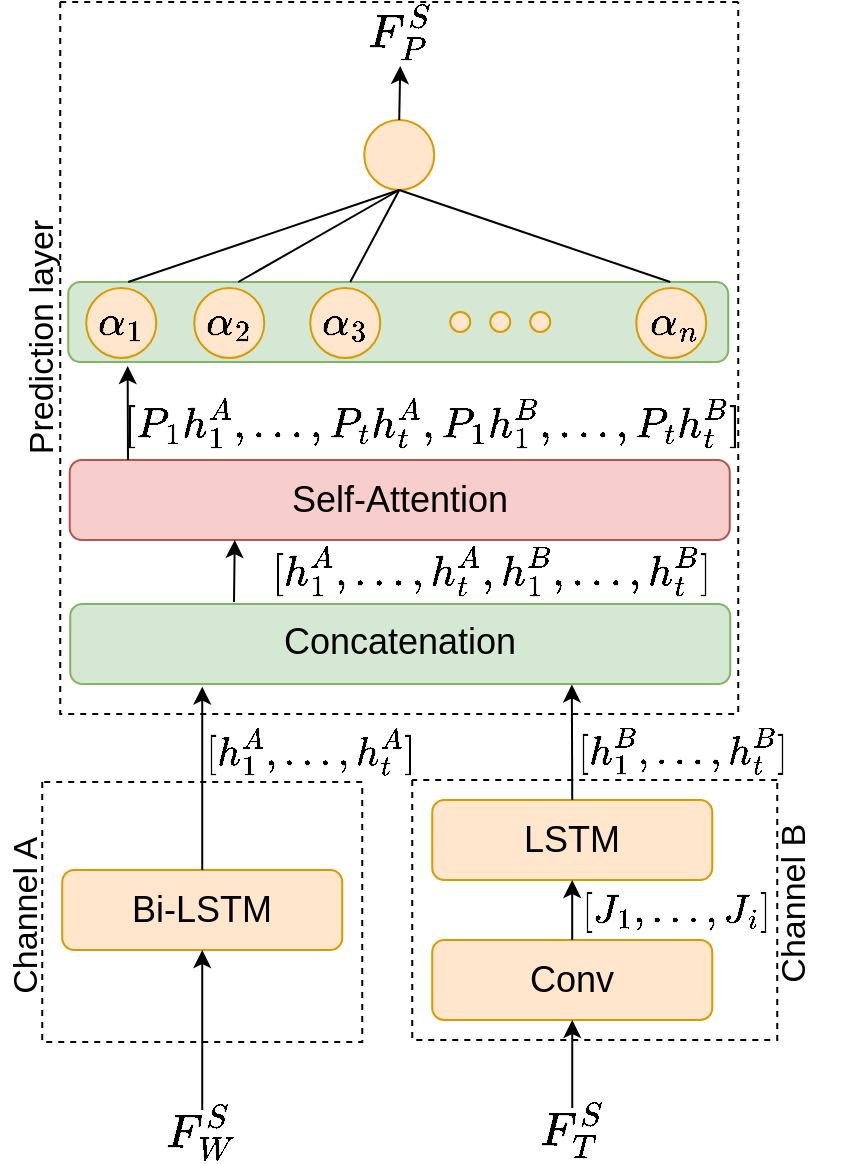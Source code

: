 <mxfile version="21.3.4" type="onedrive">
  <diagram id="a6Cck1g9hPxQS67mMN-J" name="Page-1">
    <mxGraphModel grid="0" page="1" gridSize="10" guides="1" tooltips="1" connect="1" arrows="1" fold="1" pageScale="1" pageWidth="850" pageHeight="1100" math="1" shadow="0">
      <root>
        <mxCell id="0" />
        <mxCell id="1" parent="0" />
        <mxCell id="JwH7_-hSPn-jCVah3qCO-198" value="" style="group" connectable="0" vertex="1" parent="1">
          <mxGeometry x="7.62" y="23" width="415.38" height="579" as="geometry" />
        </mxCell>
        <mxCell id="k6WwvUgcT5J0t6ogA-fB-32" value="" style="group;rotation=0;fontSize=18;" vertex="1" connectable="0" parent="JwH7_-hSPn-jCVah3qCO-198">
          <mxGeometry x="207.5" y="399" width="156" height="180" as="geometry" />
        </mxCell>
        <mxCell id="JnH83_9ppm5Isyr2-d8q-1" style="edgeStyle=orthogonalEdgeStyle;rounded=0;orthogonalLoop=1;jettySize=auto;html=1;exitX=0.5;exitY=1;exitDx=0;exitDy=0;fontSize=18;" edge="1" parent="k6WwvUgcT5J0t6ogA-fB-32">
          <mxGeometry relative="1" as="geometry">
            <mxPoint x="70" y="150" as="sourcePoint" />
            <mxPoint x="70" y="150" as="targetPoint" />
          </mxGeometry>
        </mxCell>
        <mxCell id="JnH83_9ppm5Isyr2-d8q-2" value="&lt;font style=&quot;font-size: 18px;&quot; face=&quot;Helvetica&quot;&gt;LSTM&lt;/font&gt;" style="rounded=1;whiteSpace=wrap;html=1;fillColor=#ffe6cc;strokeColor=#d79b00;rotation=0;fontSize=18;" vertex="1" parent="k6WwvUgcT5J0t6ogA-fB-32">
          <mxGeometry width="140" height="40" as="geometry" />
        </mxCell>
        <mxCell id="JnH83_9ppm5Isyr2-d8q-3" value="Conv" style="rounded=1;whiteSpace=wrap;html=1;fillColor=#ffe6cc;strokeColor=#d79b00;rotation=0;fontSize=18;" vertex="1" parent="k6WwvUgcT5J0t6ogA-fB-32">
          <mxGeometry y="70" width="140" height="40" as="geometry" />
        </mxCell>
        <mxCell id="JnH83_9ppm5Isyr2-d8q-4" value="" style="edgeStyle=orthogonalEdgeStyle;rounded=0;orthogonalLoop=1;jettySize=auto;html=1;fontSize=18;" edge="1" parent="k6WwvUgcT5J0t6ogA-fB-32" source="JnH83_9ppm5Isyr2-d8q-3" target="JnH83_9ppm5Isyr2-d8q-2">
          <mxGeometry relative="1" as="geometry" />
        </mxCell>
        <mxCell id="k6WwvUgcT5J0t6ogA-fB-39" value="&lt;font style=&quot;font-size: 20px;&quot; face=&quot;Helvetica&quot;&gt;$$F_{T}^{S}$$&lt;/font&gt;" style="text;html=1;strokeColor=none;fillColor=none;align=center;verticalAlign=middle;whiteSpace=wrap;rounded=0;shadow=0;glass=0;sketch=0;fontSize=18;rotation=0;" vertex="1" parent="k6WwvUgcT5J0t6ogA-fB-32">
          <mxGeometry x="35" y="150" width="70" height="30" as="geometry" />
        </mxCell>
        <mxCell id="HZ-Xd89VrN8wMB0TBjl1-7" value="&lt;font style=&quot;font-size: 17px;&quot; face=&quot;Helvetica&quot;&gt;$$[J_{1},... , J_{i}]$$&lt;/font&gt;" style="text;html=1;strokeColor=none;fillColor=none;align=center;verticalAlign=middle;whiteSpace=wrap;rounded=0;shadow=0;glass=0;sketch=0;fontSize=16;rotation=0;" vertex="1" parent="k6WwvUgcT5J0t6ogA-fB-32">
          <mxGeometry x="87" y="41" width="70" height="30" as="geometry" />
        </mxCell>
        <mxCell id="k6WwvUgcT5J0t6ogA-fB-40" value="" style="swimlane;startSize=0;rounded=1;shadow=0;glass=0;sketch=0;fontSize=18;strokeWidth=1;fillColor=none;gradientColor=none;dashed=1;rotation=0;" vertex="1" parent="JwH7_-hSPn-jCVah3qCO-198">
          <mxGeometry x="197.5" y="389" width="182.5" height="130" as="geometry">
            <mxRectangle x="320" y="210" width="50" height="40" as="alternateBounds" />
          </mxGeometry>
        </mxCell>
        <mxCell id="k6WwvUgcT5J0t6ogA-fB-44" value="" style="swimlane;startSize=0;rounded=1;shadow=0;glass=0;sketch=0;fontSize=18;strokeWidth=1;fillColor=none;gradientColor=none;dashed=1;rotation=0;" vertex="1" parent="JwH7_-hSPn-jCVah3qCO-198">
          <mxGeometry x="12.5" y="390" width="160" height="130" as="geometry">
            <mxRectangle x="320" y="210" width="50" height="40" as="alternateBounds" />
          </mxGeometry>
        </mxCell>
        <mxCell id="YbxbGNSjSYR2NM2Yrszk-1" value="" style="group;rotation=0;fontSize=18;" connectable="0" vertex="1" parent="k6WwvUgcT5J0t6ogA-fB-44">
          <mxGeometry x="10" y="10" width="140" height="180" as="geometry" />
        </mxCell>
        <mxCell id="YbxbGNSjSYR2NM2Yrszk-2" style="edgeStyle=orthogonalEdgeStyle;rounded=0;orthogonalLoop=1;jettySize=auto;html=1;exitX=0.5;exitY=1;exitDx=0;exitDy=0;fontSize=18;" edge="1" parent="YbxbGNSjSYR2NM2Yrszk-1">
          <mxGeometry relative="1" as="geometry">
            <mxPoint x="70" y="150" as="sourcePoint" />
            <mxPoint x="70" y="150" as="targetPoint" />
          </mxGeometry>
        </mxCell>
        <mxCell id="YbxbGNSjSYR2NM2Yrszk-4" value="Bi-LSTM" style="rounded=1;whiteSpace=wrap;html=1;fillColor=#ffe6cc;strokeColor=#d79b00;rotation=0;fontSize=18;" vertex="1" parent="YbxbGNSjSYR2NM2Yrszk-1">
          <mxGeometry y="34" width="140" height="40" as="geometry" />
        </mxCell>
        <mxCell id="YbxbGNSjSYR2NM2Yrszk-123" value="&lt;font style=&quot;font-size: 20px;&quot; face=&quot;Helvetica&quot;&gt;$$F_{W}^{S}$$&lt;/font&gt;" style="text;html=1;strokeColor=none;fillColor=none;align=center;verticalAlign=middle;whiteSpace=wrap;rounded=0;shadow=0;glass=0;sketch=0;fontSize=18;rotation=0;" vertex="1" parent="YbxbGNSjSYR2NM2Yrszk-1">
          <mxGeometry x="35" y="150" width="70" height="30" as="geometry" />
        </mxCell>
        <mxCell id="0NZ9cc7dHBJupp9qLAGi-3" value="" style="endArrow=classic;html=1;rounded=0;fontSize=18;entryX=0.5;entryY=1;entryDx=0;entryDy=0;" edge="1" parent="YbxbGNSjSYR2NM2Yrszk-1" target="YbxbGNSjSYR2NM2Yrszk-4">
          <mxGeometry width="50" height="50" relative="1" as="geometry">
            <mxPoint x="70" y="154" as="sourcePoint" />
            <mxPoint x="70" y="94" as="targetPoint" />
          </mxGeometry>
        </mxCell>
        <mxCell id="k6WwvUgcT5J0t6ogA-fB-45" value="" style="endArrow=classic;html=1;rounded=0;fontSize=18;entryX=0.5;entryY=1;entryDx=0;entryDy=0;" edge="1" parent="JwH7_-hSPn-jCVah3qCO-198" target="JnH83_9ppm5Isyr2-d8q-3">
          <mxGeometry width="50" height="50" relative="1" as="geometry">
            <mxPoint x="277.5" y="553" as="sourcePoint" />
            <mxPoint x="277.5" y="512" as="targetPoint" />
          </mxGeometry>
        </mxCell>
        <mxCell id="k6WwvUgcT5J0t6ogA-fB-47" value="&lt;font style=&quot;font-size: 17px;&quot; face=&quot;Helvetica&quot;&gt;Channel B&lt;/font&gt;" style="text;html=1;strokeColor=none;fillColor=none;align=center;verticalAlign=middle;whiteSpace=wrap;rounded=0;shadow=0;glass=0;dashed=1;sketch=0;fontSize=17;direction=west;rotation=-90;" vertex="1" parent="JwH7_-hSPn-jCVah3qCO-198">
          <mxGeometry x="343.5" y="446" width="90" height="9" as="geometry" />
        </mxCell>
        <mxCell id="k6WwvUgcT5J0t6ogA-fB-48" value="&lt;font style=&quot;font-size: 17px;&quot; face=&quot;Helvetica&quot;&gt;Channel A&lt;/font&gt;" style="text;html=1;strokeColor=none;fillColor=none;align=center;verticalAlign=middle;whiteSpace=wrap;rounded=0;shadow=0;glass=0;dashed=1;sketch=0;fontSize=17;direction=west;rotation=-90;" vertex="1" parent="JwH7_-hSPn-jCVah3qCO-198">
          <mxGeometry x="-40.5" y="452" width="90" height="9" as="geometry" />
        </mxCell>
        <mxCell id="YbxbGNSjSYR2NM2Yrszk-6" value="" style="endArrow=classic;html=1;rounded=0;exitX=0.5;exitY=0;exitDx=0;exitDy=0;endFill=1;entryX=0.76;entryY=1.006;entryDx=0;entryDy=0;entryPerimeter=0;fontSize=18;" edge="1" parent="JwH7_-hSPn-jCVah3qCO-198" source="JnH83_9ppm5Isyr2-d8q-2" target="JwH7_-hSPn-jCVah3qCO-164">
          <mxGeometry width="50" height="50" relative="1" as="geometry">
            <mxPoint x="277.5" y="357" as="sourcePoint" />
            <mxPoint x="277.24" y="331.6" as="targetPoint" />
          </mxGeometry>
        </mxCell>
        <mxCell id="0NZ9cc7dHBJupp9qLAGi-1" value="" style="endArrow=classic;html=1;rounded=0;fontSize=18;exitX=0.5;exitY=0;exitDx=0;exitDy=0;endFill=1;entryX=0.2;entryY=1.033;entryDx=0;entryDy=0;entryPerimeter=0;startArrow=none;startFill=0;" edge="1" parent="JwH7_-hSPn-jCVah3qCO-198" source="YbxbGNSjSYR2NM2Yrszk-4" target="JwH7_-hSPn-jCVah3qCO-164">
          <mxGeometry width="50" height="50" relative="1" as="geometry">
            <mxPoint x="92.5" y="405" as="sourcePoint" />
            <mxPoint x="92.77" y="330.52" as="targetPoint" />
          </mxGeometry>
        </mxCell>
        <mxCell id="HZ-Xd89VrN8wMB0TBjl1-4" value="&lt;font style=&quot;font-size: 17px;&quot; face=&quot;Helvetica&quot;&gt;$$[h_{1}^{B},... , h_{t}^{B}]$$&lt;/font&gt;" style="text;html=1;strokeColor=none;fillColor=none;align=center;verticalAlign=middle;whiteSpace=wrap;rounded=0;shadow=0;glass=0;sketch=0;fontSize=16;rotation=0;" vertex="1" parent="JwH7_-hSPn-jCVah3qCO-198">
          <mxGeometry x="298.5" y="359" width="70" height="30" as="geometry" />
        </mxCell>
        <mxCell id="HZ-Xd89VrN8wMB0TBjl1-5" value="&lt;font style=&quot;font-size: 17px;&quot; face=&quot;Helvetica&quot;&gt;$$[h_{1}^{A},... , h_{t}^{A}]$$&lt;/font&gt;" style="text;html=1;strokeColor=none;fillColor=none;align=center;verticalAlign=middle;whiteSpace=wrap;rounded=0;shadow=0;glass=0;sketch=0;fontSize=16;rotation=0;" vertex="1" parent="JwH7_-hSPn-jCVah3qCO-198">
          <mxGeometry x="111.5" y="360" width="70" height="30" as="geometry" />
        </mxCell>
        <mxCell id="JwH7_-hSPn-jCVah3qCO-159" value="" style="ellipse;whiteSpace=wrap;html=1;aspect=fixed;rounded=1;shadow=0;glass=0;sketch=0;strokeWidth=1;fillColor=#ffe6cc;strokeColor=#d79b00;rotation=0;fontSize=18;" vertex="1" parent="JwH7_-hSPn-jCVah3qCO-198">
          <mxGeometry x="173.5" y="59" width="35" height="35" as="geometry" />
        </mxCell>
        <mxCell id="JwH7_-hSPn-jCVah3qCO-160" value="" style="endArrow=classic;html=1;rounded=0;fontSize=18;exitX=0.5;exitY=0;exitDx=0;exitDy=0;" edge="1" parent="JwH7_-hSPn-jCVah3qCO-198" source="JwH7_-hSPn-jCVah3qCO-159">
          <mxGeometry width="50" height="50" relative="1" as="geometry">
            <mxPoint x="664.5" y="150" as="sourcePoint" />
            <mxPoint x="191.5" y="32" as="targetPoint" />
          </mxGeometry>
        </mxCell>
        <mxCell id="JwH7_-hSPn-jCVah3qCO-161" value="&lt;font style=&quot;font-size: 20px;&quot; face=&quot;Helvetica&quot;&gt;$$F_{P}^{S}$$&lt;/font&gt;" style="text;html=1;strokeColor=none;fillColor=none;align=center;verticalAlign=middle;whiteSpace=wrap;rounded=0;shadow=0;glass=0;dashed=1;sketch=0;fontSize=18;rotation=0;" vertex="1" parent="JwH7_-hSPn-jCVah3qCO-198">
          <mxGeometry x="161.5" width="60" height="30" as="geometry" />
        </mxCell>
        <mxCell id="JwH7_-hSPn-jCVah3qCO-162" value="&lt;font style=&quot;font-size: 17px;&quot; face=&quot;Helvetica&quot;&gt;Prediction layer&lt;/font&gt;&lt;font style=&quot;font-size: 17px;&quot; face=&quot;Helvetica&quot;&gt;&lt;br style=&quot;font-size: 17px;&quot;&gt;&lt;/font&gt;" style="text;html=1;strokeColor=none;fillColor=none;align=center;verticalAlign=middle;whiteSpace=wrap;rounded=0;shadow=0;glass=0;dashed=1;sketch=0;fontSize=17;direction=west;rotation=-90;" vertex="1" parent="JwH7_-hSPn-jCVah3qCO-198">
          <mxGeometry x="-47.62" y="162.88" width="122.25" height="9" as="geometry" />
        </mxCell>
        <mxCell id="JwH7_-hSPn-jCVah3qCO-163" value="" style="swimlane;startSize=0;rounded=1;shadow=0;glass=0;sketch=0;fontSize=18;strokeWidth=1;fillColor=none;gradientColor=none;dashed=1;rotation=0;" vertex="1" parent="JwH7_-hSPn-jCVah3qCO-198">
          <mxGeometry x="21.5" width="339" height="356" as="geometry">
            <mxRectangle x="320" y="210" width="50" height="40" as="alternateBounds" />
          </mxGeometry>
        </mxCell>
        <mxCell id="JwH7_-hSPn-jCVah3qCO-164" value="" style="rounded=1;whiteSpace=wrap;html=1;shadow=0;glass=0;sketch=0;strokeWidth=1;fillColor=#d5e8d4;strokeColor=#82b366;rotation=0;fontSize=18;" vertex="1" parent="JwH7_-hSPn-jCVah3qCO-163">
          <mxGeometry x="5" y="301" width="330" height="40" as="geometry" />
        </mxCell>
        <mxCell id="JwH7_-hSPn-jCVah3qCO-165" value="&lt;font style=&quot;font-size: 18px;&quot;&gt;Concatenation&lt;/font&gt;" style="text;html=1;strokeColor=none;fillColor=none;align=center;verticalAlign=middle;whiteSpace=wrap;rounded=0;shadow=0;glass=0;sketch=0;rotation=0;fontSize=18;" vertex="1" parent="JwH7_-hSPn-jCVah3qCO-163">
          <mxGeometry x="112" y="305" width="115.5" height="30" as="geometry" />
        </mxCell>
        <mxCell id="JwH7_-hSPn-jCVah3qCO-166" value="" style="rounded=1;whiteSpace=wrap;html=1;shadow=0;glass=0;sketch=0;strokeWidth=1;fillColor=#d5e8d4;strokeColor=#82b366;rotation=0;fontSize=18;" vertex="1" parent="JwH7_-hSPn-jCVah3qCO-163">
          <mxGeometry x="4" y="140" width="330" height="40" as="geometry" />
        </mxCell>
        <mxCell id="JwH7_-hSPn-jCVah3qCO-167" value="" style="ellipse;whiteSpace=wrap;html=1;aspect=fixed;rounded=1;shadow=0;glass=0;sketch=0;strokeWidth=1;fillColor=#ffe6cc;strokeColor=#d79b00;rotation=0;fontSize=18;" vertex="1" parent="JwH7_-hSPn-jCVah3qCO-163">
          <mxGeometry x="13" y="143" width="35" height="35" as="geometry" />
        </mxCell>
        <mxCell id="JwH7_-hSPn-jCVah3qCO-168" value="" style="ellipse;whiteSpace=wrap;html=1;aspect=fixed;rounded=1;shadow=0;glass=0;sketch=0;strokeWidth=1;fillColor=#ffe6cc;strokeColor=#d79b00;rotation=0;fontSize=18;" vertex="1" parent="JwH7_-hSPn-jCVah3qCO-163">
          <mxGeometry x="67" y="143" width="35" height="35" as="geometry" />
        </mxCell>
        <mxCell id="JwH7_-hSPn-jCVah3qCO-169" value="" style="ellipse;whiteSpace=wrap;html=1;aspect=fixed;rounded=1;shadow=0;glass=0;sketch=0;strokeWidth=1;fillColor=#ffe6cc;strokeColor=#d79b00;rotation=0;fontSize=18;" vertex="1" parent="JwH7_-hSPn-jCVah3qCO-163">
          <mxGeometry x="125" y="143" width="35" height="35" as="geometry" />
        </mxCell>
        <mxCell id="JwH7_-hSPn-jCVah3qCO-170" value="" style="ellipse;whiteSpace=wrap;html=1;aspect=fixed;rounded=1;shadow=0;glass=0;sketch=0;strokeWidth=1;fillColor=#ffe6cc;strokeColor=#d79b00;rotation=0;fontSize=18;" vertex="1" parent="JwH7_-hSPn-jCVah3qCO-163">
          <mxGeometry x="288" y="143" width="35" height="35" as="geometry" />
        </mxCell>
        <mxCell id="JwH7_-hSPn-jCVah3qCO-171" value="" style="group;rotation=0;fontSize=18;" connectable="0" vertex="1" parent="JwH7_-hSPn-jCVah3qCO-163">
          <mxGeometry x="195" y="155" width="50" height="10" as="geometry" />
        </mxCell>
        <mxCell id="JwH7_-hSPn-jCVah3qCO-172" value="" style="ellipse;whiteSpace=wrap;html=1;aspect=fixed;rounded=1;shadow=0;glass=0;sketch=0;strokeWidth=1;fillColor=#ffe6cc;strokeColor=#d79b00;rotation=0;fontSize=18;" vertex="1" parent="JwH7_-hSPn-jCVah3qCO-171">
          <mxGeometry width="10" height="10" as="geometry" />
        </mxCell>
        <mxCell id="JwH7_-hSPn-jCVah3qCO-173" value="" style="ellipse;whiteSpace=wrap;html=1;aspect=fixed;rounded=1;shadow=0;glass=0;sketch=0;strokeWidth=1;fillColor=#ffe6cc;strokeColor=#d79b00;rotation=0;fontSize=18;" vertex="1" parent="JwH7_-hSPn-jCVah3qCO-171">
          <mxGeometry x="20" width="10" height="10" as="geometry" />
        </mxCell>
        <mxCell id="JwH7_-hSPn-jCVah3qCO-174" value="" style="ellipse;whiteSpace=wrap;html=1;aspect=fixed;rounded=1;shadow=0;glass=0;sketch=0;strokeWidth=1;fillColor=#ffe6cc;strokeColor=#d79b00;rotation=0;fontSize=18;" vertex="1" parent="JwH7_-hSPn-jCVah3qCO-171">
          <mxGeometry x="40" width="10" height="10" as="geometry" />
        </mxCell>
        <mxCell id="JwH7_-hSPn-jCVah3qCO-176" value="" style="rounded=1;whiteSpace=wrap;html=1;shadow=0;glass=0;sketch=0;strokeWidth=1;fillColor=#f8cecc;strokeColor=#b85450;rotation=0;fontSize=18;" vertex="1" parent="JwH7_-hSPn-jCVah3qCO-163">
          <mxGeometry x="4.75" y="229" width="330" height="40" as="geometry" />
        </mxCell>
        <mxCell id="JwH7_-hSPn-jCVah3qCO-177" value="&lt;font style=&quot;font-size: 18px;&quot;&gt;Self-Attention&lt;/font&gt;" style="text;html=1;strokeColor=none;fillColor=none;align=center;verticalAlign=middle;whiteSpace=wrap;rounded=0;shadow=0;glass=0;sketch=0;rotation=0;fontSize=18;" vertex="1" parent="JwH7_-hSPn-jCVah3qCO-163">
          <mxGeometry x="112" y="234" width="115.5" height="30" as="geometry" />
        </mxCell>
        <mxCell id="JwH7_-hSPn-jCVah3qCO-179" value="&lt;font style=&quot;font-size: 18px;&quot; face=&quot;Helvetica&quot;&gt;$$\alpha_{n}$$&lt;/font&gt;" style="text;html=1;strokeColor=none;fillColor=none;align=center;verticalAlign=middle;whiteSpace=wrap;rounded=0;shadow=0;glass=0;sketch=0;fontSize=18;rotation=0;" vertex="1" parent="JwH7_-hSPn-jCVah3qCO-163">
          <mxGeometry x="292" y="148" width="31" height="25" as="geometry" />
        </mxCell>
        <mxCell id="JwH7_-hSPn-jCVah3qCO-180" value="&lt;font style=&quot;font-size: 18px;&quot; face=&quot;Helvetica&quot;&gt;$$\alpha_{3}$$&lt;/font&gt;" style="text;html=1;strokeColor=none;fillColor=none;align=center;verticalAlign=middle;whiteSpace=wrap;rounded=0;shadow=0;glass=0;sketch=0;fontSize=18;rotation=0;" vertex="1" parent="JwH7_-hSPn-jCVah3qCO-163">
          <mxGeometry x="127" y="148" width="31" height="25" as="geometry" />
        </mxCell>
        <mxCell id="JwH7_-hSPn-jCVah3qCO-181" value="&lt;font style=&quot;font-size: 18px;&quot; face=&quot;Helvetica&quot;&gt;$$\alpha_{1}$$&lt;/font&gt;" style="text;html=1;strokeColor=none;fillColor=none;align=center;verticalAlign=middle;whiteSpace=wrap;rounded=0;shadow=0;glass=0;sketch=0;fontSize=18;rotation=0;" vertex="1" parent="JwH7_-hSPn-jCVah3qCO-163">
          <mxGeometry x="15" y="148" width="31" height="25" as="geometry" />
        </mxCell>
        <mxCell id="JwH7_-hSPn-jCVah3qCO-182" value="&lt;font style=&quot;font-size: 18px;&quot; face=&quot;Helvetica&quot;&gt;$$\alpha_{2}$$&lt;/font&gt;" style="text;html=1;strokeColor=none;fillColor=none;align=center;verticalAlign=middle;whiteSpace=wrap;rounded=0;shadow=0;glass=0;sketch=0;fontSize=18;rotation=0;" vertex="1" parent="JwH7_-hSPn-jCVah3qCO-163">
          <mxGeometry x="69" y="148" width="31" height="25" as="geometry" />
        </mxCell>
        <mxCell id="ImziUbH8rqWIl5kjdOl2-2" value="" style="endArrow=classic;html=1;rounded=0;entryX=0.25;entryY=1;entryDx=0;entryDy=0;" edge="1" parent="JwH7_-hSPn-jCVah3qCO-163" target="JwH7_-hSPn-jCVah3qCO-176">
          <mxGeometry width="50" height="50" relative="1" as="geometry">
            <mxPoint x="86.88" y="300" as="sourcePoint" />
            <mxPoint x="269.88" y="208" as="targetPoint" />
          </mxGeometry>
        </mxCell>
        <mxCell id="JwH7_-hSPn-jCVah3qCO-184" style="edgeStyle=none;rounded=0;orthogonalLoop=1;jettySize=auto;html=1;exitX=0.5;exitY=0;exitDx=0;exitDy=0;entryX=0.5;entryY=1;entryDx=0;entryDy=0;endArrow=none;endFill=0;fontSize=18;" edge="1" parent="JwH7_-hSPn-jCVah3qCO-198" target="JwH7_-hSPn-jCVah3qCO-159">
          <mxGeometry relative="1" as="geometry">
            <mxPoint x="55.5" y="140" as="sourcePoint" />
          </mxGeometry>
        </mxCell>
        <mxCell id="JwH7_-hSPn-jCVah3qCO-185" style="edgeStyle=none;rounded=0;orthogonalLoop=1;jettySize=auto;html=1;exitX=0.5;exitY=0;exitDx=0;exitDy=0;endArrow=none;endFill=0;entryX=0.5;entryY=1;entryDx=0;entryDy=0;fontSize=18;" edge="1" parent="JwH7_-hSPn-jCVah3qCO-198" target="JwH7_-hSPn-jCVah3qCO-159">
          <mxGeometry relative="1" as="geometry">
            <mxPoint x="186.5" y="100" as="targetPoint" />
            <mxPoint x="110.5" y="140" as="sourcePoint" />
          </mxGeometry>
        </mxCell>
        <mxCell id="JwH7_-hSPn-jCVah3qCO-186" style="rounded=0;orthogonalLoop=1;jettySize=auto;html=1;exitX=0.5;exitY=0;exitDx=0;exitDy=0;endArrow=none;endFill=0;entryX=0.5;entryY=1;entryDx=0;entryDy=0;fontSize=18;" edge="1" parent="JwH7_-hSPn-jCVah3qCO-198" target="JwH7_-hSPn-jCVah3qCO-159">
          <mxGeometry relative="1" as="geometry">
            <mxPoint x="186.5" y="100" as="targetPoint" />
            <mxPoint x="166.5" y="140" as="sourcePoint" />
          </mxGeometry>
        </mxCell>
        <mxCell id="JwH7_-hSPn-jCVah3qCO-187" style="edgeStyle=none;rounded=0;orthogonalLoop=1;jettySize=auto;html=1;exitX=0.5;exitY=0;exitDx=0;exitDy=0;endArrow=none;endFill=0;entryX=0.5;entryY=1;entryDx=0;entryDy=0;fontSize=18;" edge="1" parent="JwH7_-hSPn-jCVah3qCO-198" target="JwH7_-hSPn-jCVah3qCO-159">
          <mxGeometry relative="1" as="geometry">
            <mxPoint x="186.5" y="100" as="targetPoint" />
            <mxPoint x="326.5" y="140" as="sourcePoint" />
          </mxGeometry>
        </mxCell>
        <mxCell id="JwH7_-hSPn-jCVah3qCO-178" value="&lt;font style=&quot;font-size: 18px;&quot; face=&quot;Helvetica&quot;&gt;$$[h_{1}^{A},..., h_{t}^{A},h_{1}^{B},...,h_{t}^{B}]$$&lt;/font&gt;" style="text;html=1;strokeColor=none;fillColor=none;align=center;verticalAlign=middle;whiteSpace=wrap;rounded=0;shadow=0;glass=0;sketch=0;fontSize=18;rotation=0;" vertex="1" parent="JwH7_-hSPn-jCVah3qCO-198">
          <mxGeometry x="189.38" y="269" width="95" height="30" as="geometry" />
        </mxCell>
        <mxCell id="JwH7_-hSPn-jCVah3qCO-183" value="&lt;font style=&quot;font-size: 18px;&quot; face=&quot;Helvetica&quot;&gt;$$[P_{1}h_{1}^{A},..., P_{t}h_{t}^{A},P_{1}h_{1}^{B},...,P_{t}h_{t}^{B}]$$&lt;/font&gt;" style="text;html=1;strokeColor=none;fillColor=none;align=center;verticalAlign=middle;whiteSpace=wrap;rounded=0;shadow=0;glass=0;sketch=0;fontSize=18;rotation=0;" vertex="1" parent="JwH7_-hSPn-jCVah3qCO-198">
          <mxGeometry x="142.38" y="195" width="130" height="30" as="geometry" />
        </mxCell>
        <mxCell id="ImziUbH8rqWIl5kjdOl2-5" value="" style="endArrow=classic;html=1;rounded=0;entryX=0.09;entryY=1.05;entryDx=0;entryDy=0;entryPerimeter=0;" edge="1" parent="JwH7_-hSPn-jCVah3qCO-198" target="JwH7_-hSPn-jCVah3qCO-166">
          <mxGeometry width="50" height="50" relative="1" as="geometry">
            <mxPoint x="55.38" y="229" as="sourcePoint" />
            <mxPoint x="105.38" y="179" as="targetPoint" />
          </mxGeometry>
        </mxCell>
      </root>
    </mxGraphModel>
  </diagram>
</mxfile>
